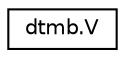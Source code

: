 digraph "Graphical Class Hierarchy"
{
 // LATEX_PDF_SIZE
  edge [fontname="Helvetica",fontsize="10",labelfontname="Helvetica",labelfontsize="10"];
  node [fontname="Helvetica",fontsize="10",shape=record];
  rankdir="LR";
  Node0 [label="dtmb.V",height=0.2,width=0.4,color="black", fillcolor="white", style="filled",URL="$classdtmb_1_1V.html",tooltip=" "];
}
